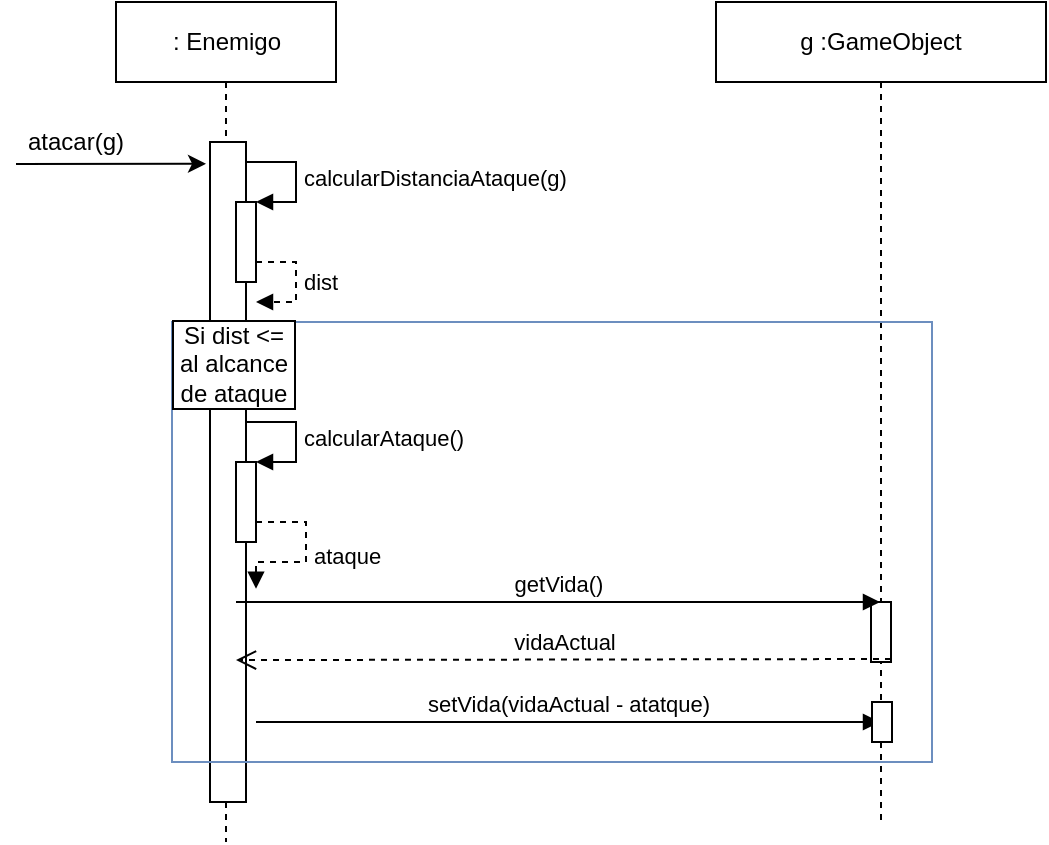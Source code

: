 <mxfile version="11.1.4" type="device"><diagram id="0XhrpC54xazGwyDOgI-C" name="Page-1"><mxGraphModel dx="868" dy="512" grid="1" gridSize="10" guides="1" tooltips="1" connect="1" arrows="1" fold="1" page="1" pageScale="1" pageWidth="827" pageHeight="1169" math="0" shadow="0"><root><mxCell id="0"/><mxCell id="1" parent="0"/><mxCell id="XykeUVUsCYXnWVblvw49-2" value=": Enemigo" style="html=1;points=[];perimeter=orthogonalPerimeter;shape=umlLifeline;participant=label;fontFamily=Helvetica;fontSize=12;fontColor=#000000;align=center;strokeColor=#000000;fillColor=#ffffff;recursiveResize=0;container=1;collapsible=0;" vertex="1" parent="1"><mxGeometry x="80" y="40" width="110" height="420" as="geometry"/></mxCell><mxCell id="XykeUVUsCYXnWVblvw49-3" value="" style="html=1;points=[];perimeter=orthogonalPerimeter;" vertex="1" parent="XykeUVUsCYXnWVblvw49-2"><mxGeometry x="47" y="70" width="18" height="330" as="geometry"/></mxCell><mxCell id="XykeUVUsCYXnWVblvw49-8" value="" style="html=1;points=[];perimeter=orthogonalPerimeter;" vertex="1" parent="XykeUVUsCYXnWVblvw49-2"><mxGeometry x="60" y="100" width="10" height="40" as="geometry"/></mxCell><mxCell id="XykeUVUsCYXnWVblvw49-9" value="calcularDistanciaAtaque(g)" style="edgeStyle=orthogonalEdgeStyle;html=1;align=left;spacingLeft=2;endArrow=block;rounded=0;entryX=1;entryY=0;" edge="1" target="XykeUVUsCYXnWVblvw49-8" parent="XykeUVUsCYXnWVblvw49-2"><mxGeometry relative="1" as="geometry"><mxPoint x="65" y="80" as="sourcePoint"/><Array as="points"><mxPoint x="90" y="80"/></Array></mxGeometry></mxCell><mxCell id="XykeUVUsCYXnWVblvw49-26" value="" style="html=1;points=[];perimeter=orthogonalPerimeter;labelBackgroundColor=none;strokeColor=#000000;strokeWidth=1;fillColor=#ffffff;gradientColor=none;fontColor=#000000;" vertex="1" parent="XykeUVUsCYXnWVblvw49-2"><mxGeometry x="60" y="230" width="10" height="40" as="geometry"/></mxCell><mxCell id="XykeUVUsCYXnWVblvw49-27" value="calcularAtaque()" style="edgeStyle=orthogonalEdgeStyle;html=1;align=left;spacingLeft=2;endArrow=block;rounded=0;entryX=1;entryY=0;strokeColor=#000000;fontColor=#000000;" edge="1" target="XykeUVUsCYXnWVblvw49-26" parent="XykeUVUsCYXnWVblvw49-2"><mxGeometry relative="1" as="geometry"><mxPoint x="65" y="210" as="sourcePoint"/><Array as="points"><mxPoint x="90" y="210"/></Array></mxGeometry></mxCell><mxCell id="XykeUVUsCYXnWVblvw49-29" value="ataque" style="edgeStyle=orthogonalEdgeStyle;html=1;align=left;spacingLeft=2;endArrow=block;rounded=0;entryX=1.278;entryY=0.677;strokeColor=#000000;fontColor=#000000;entryDx=0;entryDy=0;entryPerimeter=0;dashed=1;" edge="1" target="XykeUVUsCYXnWVblvw49-3" parent="XykeUVUsCYXnWVblvw49-2"><mxGeometry relative="1" as="geometry"><mxPoint x="70" y="260" as="sourcePoint"/><Array as="points"><mxPoint x="95" y="260"/><mxPoint x="95" y="280"/></Array><mxPoint x="75" y="280" as="targetPoint"/></mxGeometry></mxCell><mxCell id="XykeUVUsCYXnWVblvw49-35" value="setVida(vidaActual - atatque)" style="html=1;verticalAlign=bottom;endArrow=block;strokeColor=#000000;fontColor=#000000;" edge="1" parent="XykeUVUsCYXnWVblvw49-2" target="XykeUVUsCYXnWVblvw49-4"><mxGeometry width="80" relative="1" as="geometry"><mxPoint x="70" y="360" as="sourcePoint"/><mxPoint x="340" y="360" as="targetPoint"/></mxGeometry></mxCell><mxCell id="XykeUVUsCYXnWVblvw49-4" value="g :GameObject" style="shape=umlLifeline;perimeter=lifelinePerimeter;whiteSpace=wrap;html=1;container=1;collapsible=0;recursiveResize=0;outlineConnect=0;" vertex="1" parent="1"><mxGeometry x="380" y="40" width="165" height="410" as="geometry"/></mxCell><mxCell id="XykeUVUsCYXnWVblvw49-31" value="" style="html=1;points=[];perimeter=orthogonalPerimeter;labelBackgroundColor=none;strokeColor=#000000;strokeWidth=1;fillColor=#ffffff;gradientColor=none;fontColor=#000000;" vertex="1" parent="XykeUVUsCYXnWVblvw49-4"><mxGeometry x="77.5" y="300" width="10" height="30" as="geometry"/></mxCell><mxCell id="XykeUVUsCYXnWVblvw49-32" value="getVida()" style="html=1;verticalAlign=bottom;endArrow=block;strokeColor=#000000;fontColor=#000000;" edge="1" target="XykeUVUsCYXnWVblvw49-4" parent="XykeUVUsCYXnWVblvw49-4"><mxGeometry relative="1" as="geometry"><mxPoint x="-240" y="300" as="sourcePoint"/><mxPoint x="50" y="300" as="targetPoint"/></mxGeometry></mxCell><mxCell id="XykeUVUsCYXnWVblvw49-42" value="" style="rounded=0;whiteSpace=wrap;html=1;shadow=0;labelBackgroundColor=none;strokeColor=#000000;strokeWidth=1;fillColor=#ffffff;gradientColor=none;fontColor=#000000;" vertex="1" parent="XykeUVUsCYXnWVblvw49-4"><mxGeometry x="78" y="350" width="10" height="20" as="geometry"/></mxCell><mxCell id="XykeUVUsCYXnWVblvw49-18" value="dist" style="edgeStyle=orthogonalEdgeStyle;html=1;align=left;spacingLeft=2;endArrow=block;rounded=0;entryX=1;entryY=0;dashed=1;" edge="1" parent="1"><mxGeometry relative="1" as="geometry"><mxPoint x="150" y="170" as="sourcePoint"/><Array as="points"><mxPoint x="170" y="170"/></Array><mxPoint x="150" y="190" as="targetPoint"/></mxGeometry></mxCell><mxCell id="XykeUVUsCYXnWVblvw49-33" value="vidaActual" style="html=1;verticalAlign=bottom;endArrow=open;dashed=1;endSize=8;exitX=1;exitY=0.95;strokeColor=#000000;fontColor=#000000;entryX=0.722;entryY=0.785;entryDx=0;entryDy=0;entryPerimeter=0;" edge="1" source="XykeUVUsCYXnWVblvw49-31" parent="1" target="XykeUVUsCYXnWVblvw49-3"><mxGeometry relative="1" as="geometry"><mxPoint x="505" y="397" as="targetPoint"/></mxGeometry></mxCell><mxCell id="XykeUVUsCYXnWVblvw49-19" value="Si dist &amp;lt;= al alcance de ataque" style="shape=umlFrame;whiteSpace=wrap;spacing=2;spacingRight=-3;html=1;labelBorderColor=#000000;labelBackgroundColor=#ffffff;fillColor=#dae8fc;perimeterSpacing=53;strokeColor=#6c8ebf;spacingTop=12;spacingLeft=-1;swimlaneFillColor=none;shadow=0;" vertex="1" parent="1"><mxGeometry x="108" y="200" width="380" height="220" as="geometry"/></mxCell><mxCell id="XykeUVUsCYXnWVblvw49-45" value="" style="endArrow=classic;html=1;strokeColor=#000000;fontColor=#000000;entryX=-0.111;entryY=0.033;entryDx=0;entryDy=0;entryPerimeter=0;" edge="1" parent="1" target="XykeUVUsCYXnWVblvw49-3"><mxGeometry width="50" height="50" relative="1" as="geometry"><mxPoint x="30" y="121" as="sourcePoint"/><mxPoint x="90" y="110" as="targetPoint"/></mxGeometry></mxCell><mxCell id="XykeUVUsCYXnWVblvw49-48" value="atacar(g)" style="text;html=1;strokeColor=none;fillColor=none;align=center;verticalAlign=middle;whiteSpace=wrap;rounded=0;shadow=0;labelBackgroundColor=none;fontColor=#000000;" vertex="1" parent="1"><mxGeometry x="40" y="100" width="40" height="20" as="geometry"/></mxCell></root></mxGraphModel></diagram></mxfile>